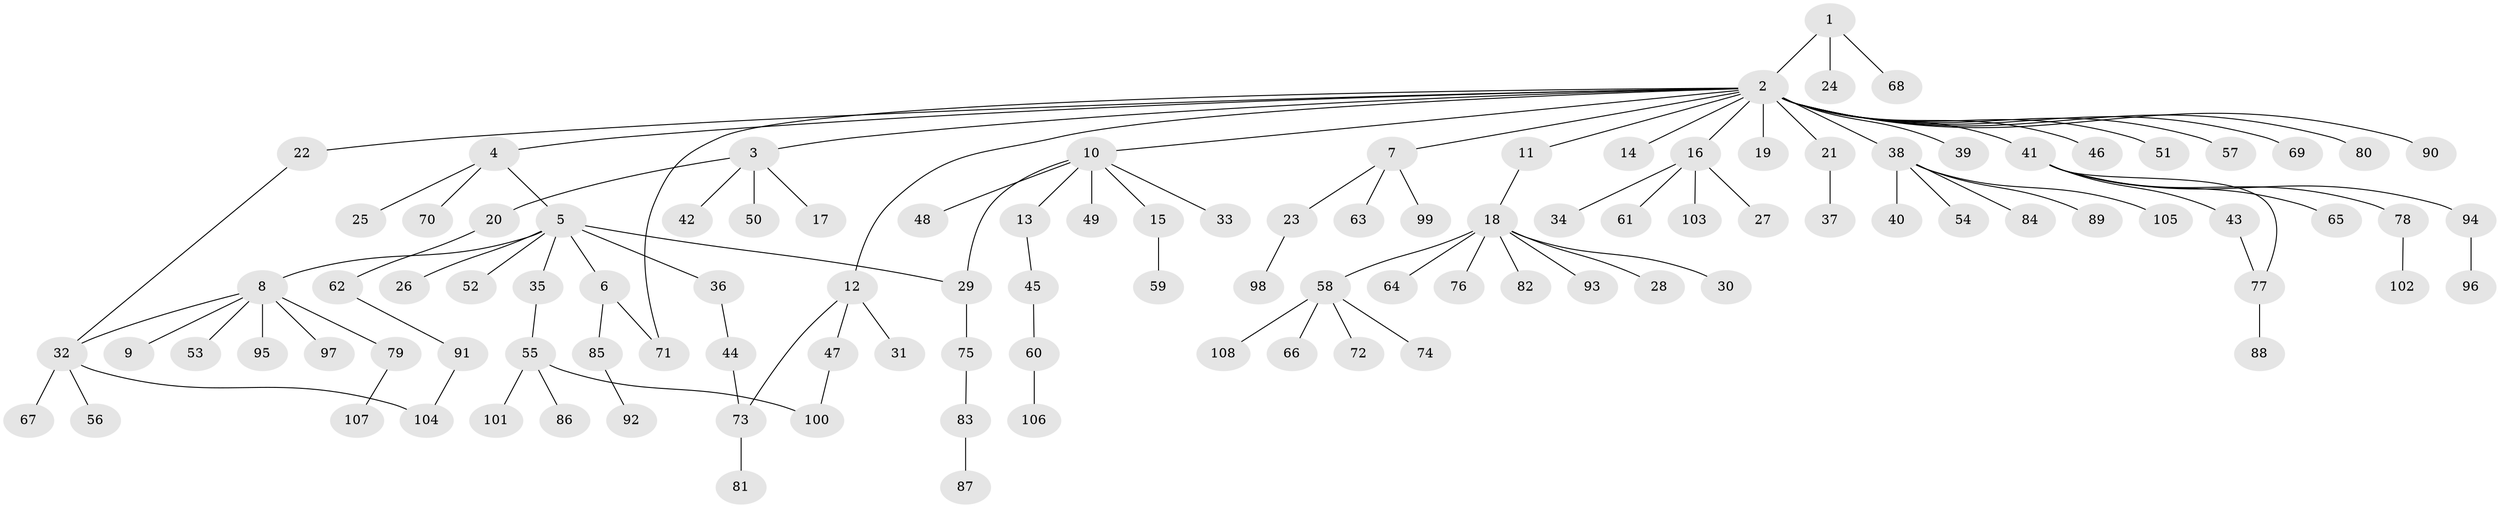 // coarse degree distribution, {2: 0.15853658536585366, 21: 0.012195121951219513, 4: 0.07317073170731707, 3: 0.036585365853658534, 13: 0.012195121951219513, 1: 0.6463414634146342, 6: 0.012195121951219513, 5: 0.036585365853658534, 7: 0.012195121951219513}
// Generated by graph-tools (version 1.1) at 2025/23/03/03/25 07:23:55]
// undirected, 108 vertices, 114 edges
graph export_dot {
graph [start="1"]
  node [color=gray90,style=filled];
  1;
  2;
  3;
  4;
  5;
  6;
  7;
  8;
  9;
  10;
  11;
  12;
  13;
  14;
  15;
  16;
  17;
  18;
  19;
  20;
  21;
  22;
  23;
  24;
  25;
  26;
  27;
  28;
  29;
  30;
  31;
  32;
  33;
  34;
  35;
  36;
  37;
  38;
  39;
  40;
  41;
  42;
  43;
  44;
  45;
  46;
  47;
  48;
  49;
  50;
  51;
  52;
  53;
  54;
  55;
  56;
  57;
  58;
  59;
  60;
  61;
  62;
  63;
  64;
  65;
  66;
  67;
  68;
  69;
  70;
  71;
  72;
  73;
  74;
  75;
  76;
  77;
  78;
  79;
  80;
  81;
  82;
  83;
  84;
  85;
  86;
  87;
  88;
  89;
  90;
  91;
  92;
  93;
  94;
  95;
  96;
  97;
  98;
  99;
  100;
  101;
  102;
  103;
  104;
  105;
  106;
  107;
  108;
  1 -- 2;
  1 -- 24;
  1 -- 68;
  2 -- 3;
  2 -- 4;
  2 -- 7;
  2 -- 10;
  2 -- 11;
  2 -- 12;
  2 -- 14;
  2 -- 16;
  2 -- 19;
  2 -- 21;
  2 -- 22;
  2 -- 38;
  2 -- 39;
  2 -- 41;
  2 -- 46;
  2 -- 51;
  2 -- 57;
  2 -- 69;
  2 -- 71;
  2 -- 80;
  2 -- 90;
  3 -- 17;
  3 -- 20;
  3 -- 42;
  3 -- 50;
  4 -- 5;
  4 -- 25;
  4 -- 70;
  5 -- 6;
  5 -- 8;
  5 -- 26;
  5 -- 29;
  5 -- 35;
  5 -- 36;
  5 -- 52;
  6 -- 71;
  6 -- 85;
  7 -- 23;
  7 -- 63;
  7 -- 99;
  8 -- 9;
  8 -- 32;
  8 -- 53;
  8 -- 79;
  8 -- 95;
  8 -- 97;
  10 -- 13;
  10 -- 15;
  10 -- 29;
  10 -- 33;
  10 -- 48;
  10 -- 49;
  11 -- 18;
  12 -- 31;
  12 -- 47;
  12 -- 73;
  13 -- 45;
  15 -- 59;
  16 -- 27;
  16 -- 34;
  16 -- 61;
  16 -- 103;
  18 -- 28;
  18 -- 30;
  18 -- 58;
  18 -- 64;
  18 -- 76;
  18 -- 82;
  18 -- 93;
  20 -- 62;
  21 -- 37;
  22 -- 32;
  23 -- 98;
  29 -- 75;
  32 -- 56;
  32 -- 67;
  32 -- 104;
  35 -- 55;
  36 -- 44;
  38 -- 40;
  38 -- 54;
  38 -- 84;
  38 -- 89;
  38 -- 105;
  41 -- 43;
  41 -- 65;
  41 -- 77;
  41 -- 78;
  41 -- 94;
  43 -- 77;
  44 -- 73;
  45 -- 60;
  47 -- 100;
  55 -- 86;
  55 -- 100;
  55 -- 101;
  58 -- 66;
  58 -- 72;
  58 -- 74;
  58 -- 108;
  60 -- 106;
  62 -- 91;
  73 -- 81;
  75 -- 83;
  77 -- 88;
  78 -- 102;
  79 -- 107;
  83 -- 87;
  85 -- 92;
  91 -- 104;
  94 -- 96;
}
